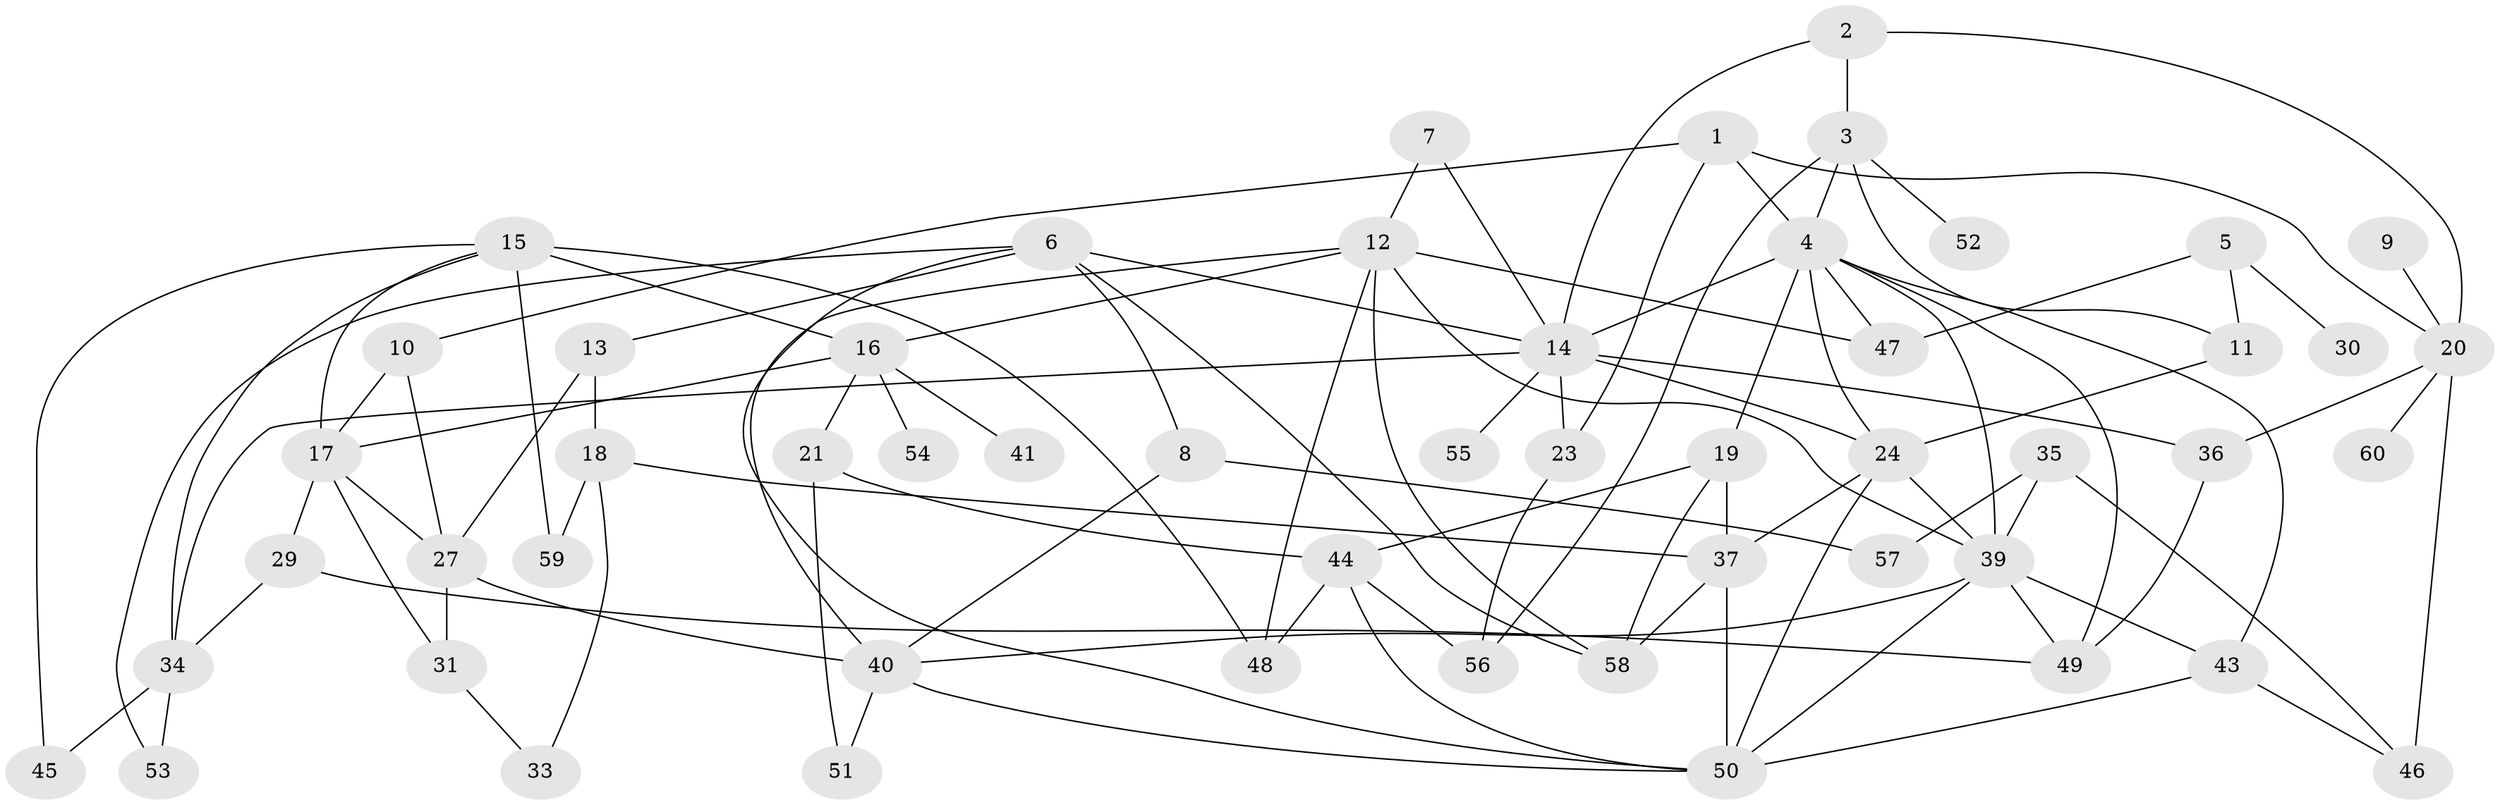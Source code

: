 // original degree distribution, {2: 0.256198347107438, 3: 0.21487603305785125, 7: 0.03305785123966942, 4: 0.1652892561983471, 1: 0.18181818181818182, 5: 0.06611570247933884, 0: 0.05785123966942149, 6: 0.024793388429752067}
// Generated by graph-tools (version 1.1) at 2025/33/03/09/25 02:33:38]
// undirected, 53 vertices, 100 edges
graph export_dot {
graph [start="1"]
  node [color=gray90,style=filled];
  1;
  2;
  3;
  4;
  5;
  6;
  7;
  8;
  9;
  10;
  11;
  12;
  13;
  14;
  15;
  16;
  17;
  18;
  19;
  20;
  21;
  23;
  24;
  27;
  29;
  30;
  31;
  33;
  34;
  35;
  36;
  37;
  39;
  40;
  41;
  43;
  44;
  45;
  46;
  47;
  48;
  49;
  50;
  51;
  52;
  53;
  54;
  55;
  56;
  57;
  58;
  59;
  60;
  1 -- 4 [weight=1.0];
  1 -- 10 [weight=1.0];
  1 -- 20 [weight=1.0];
  1 -- 23 [weight=1.0];
  2 -- 3 [weight=1.0];
  2 -- 14 [weight=1.0];
  2 -- 20 [weight=1.0];
  3 -- 4 [weight=1.0];
  3 -- 11 [weight=1.0];
  3 -- 52 [weight=1.0];
  3 -- 56 [weight=1.0];
  4 -- 14 [weight=2.0];
  4 -- 19 [weight=1.0];
  4 -- 24 [weight=1.0];
  4 -- 39 [weight=1.0];
  4 -- 43 [weight=1.0];
  4 -- 47 [weight=1.0];
  4 -- 49 [weight=1.0];
  5 -- 11 [weight=1.0];
  5 -- 30 [weight=1.0];
  5 -- 47 [weight=1.0];
  6 -- 8 [weight=1.0];
  6 -- 13 [weight=1.0];
  6 -- 14 [weight=1.0];
  6 -- 50 [weight=1.0];
  6 -- 53 [weight=1.0];
  6 -- 58 [weight=1.0];
  7 -- 12 [weight=1.0];
  7 -- 14 [weight=1.0];
  8 -- 40 [weight=1.0];
  8 -- 57 [weight=1.0];
  9 -- 20 [weight=1.0];
  10 -- 17 [weight=1.0];
  10 -- 27 [weight=1.0];
  11 -- 24 [weight=1.0];
  12 -- 16 [weight=1.0];
  12 -- 39 [weight=1.0];
  12 -- 40 [weight=1.0];
  12 -- 47 [weight=1.0];
  12 -- 48 [weight=1.0];
  12 -- 58 [weight=1.0];
  13 -- 18 [weight=1.0];
  13 -- 27 [weight=1.0];
  14 -- 23 [weight=1.0];
  14 -- 24 [weight=1.0];
  14 -- 34 [weight=1.0];
  14 -- 36 [weight=1.0];
  14 -- 55 [weight=1.0];
  15 -- 16 [weight=2.0];
  15 -- 17 [weight=1.0];
  15 -- 34 [weight=1.0];
  15 -- 45 [weight=1.0];
  15 -- 48 [weight=1.0];
  15 -- 59 [weight=1.0];
  16 -- 17 [weight=1.0];
  16 -- 21 [weight=1.0];
  16 -- 41 [weight=1.0];
  16 -- 54 [weight=1.0];
  17 -- 27 [weight=1.0];
  17 -- 29 [weight=1.0];
  17 -- 31 [weight=1.0];
  18 -- 33 [weight=1.0];
  18 -- 37 [weight=1.0];
  18 -- 59 [weight=1.0];
  19 -- 37 [weight=1.0];
  19 -- 44 [weight=1.0];
  19 -- 58 [weight=1.0];
  20 -- 36 [weight=1.0];
  20 -- 46 [weight=2.0];
  20 -- 60 [weight=1.0];
  21 -- 44 [weight=1.0];
  21 -- 51 [weight=1.0];
  23 -- 56 [weight=1.0];
  24 -- 37 [weight=1.0];
  24 -- 39 [weight=1.0];
  24 -- 50 [weight=1.0];
  27 -- 31 [weight=1.0];
  27 -- 40 [weight=1.0];
  29 -- 34 [weight=1.0];
  29 -- 49 [weight=1.0];
  31 -- 33 [weight=1.0];
  34 -- 45 [weight=1.0];
  34 -- 53 [weight=1.0];
  35 -- 39 [weight=1.0];
  35 -- 46 [weight=1.0];
  35 -- 57 [weight=1.0];
  36 -- 49 [weight=1.0];
  37 -- 50 [weight=1.0];
  37 -- 58 [weight=1.0];
  39 -- 40 [weight=1.0];
  39 -- 43 [weight=1.0];
  39 -- 49 [weight=1.0];
  39 -- 50 [weight=1.0];
  40 -- 50 [weight=1.0];
  40 -- 51 [weight=1.0];
  43 -- 46 [weight=1.0];
  43 -- 50 [weight=1.0];
  44 -- 48 [weight=1.0];
  44 -- 50 [weight=1.0];
  44 -- 56 [weight=1.0];
}
